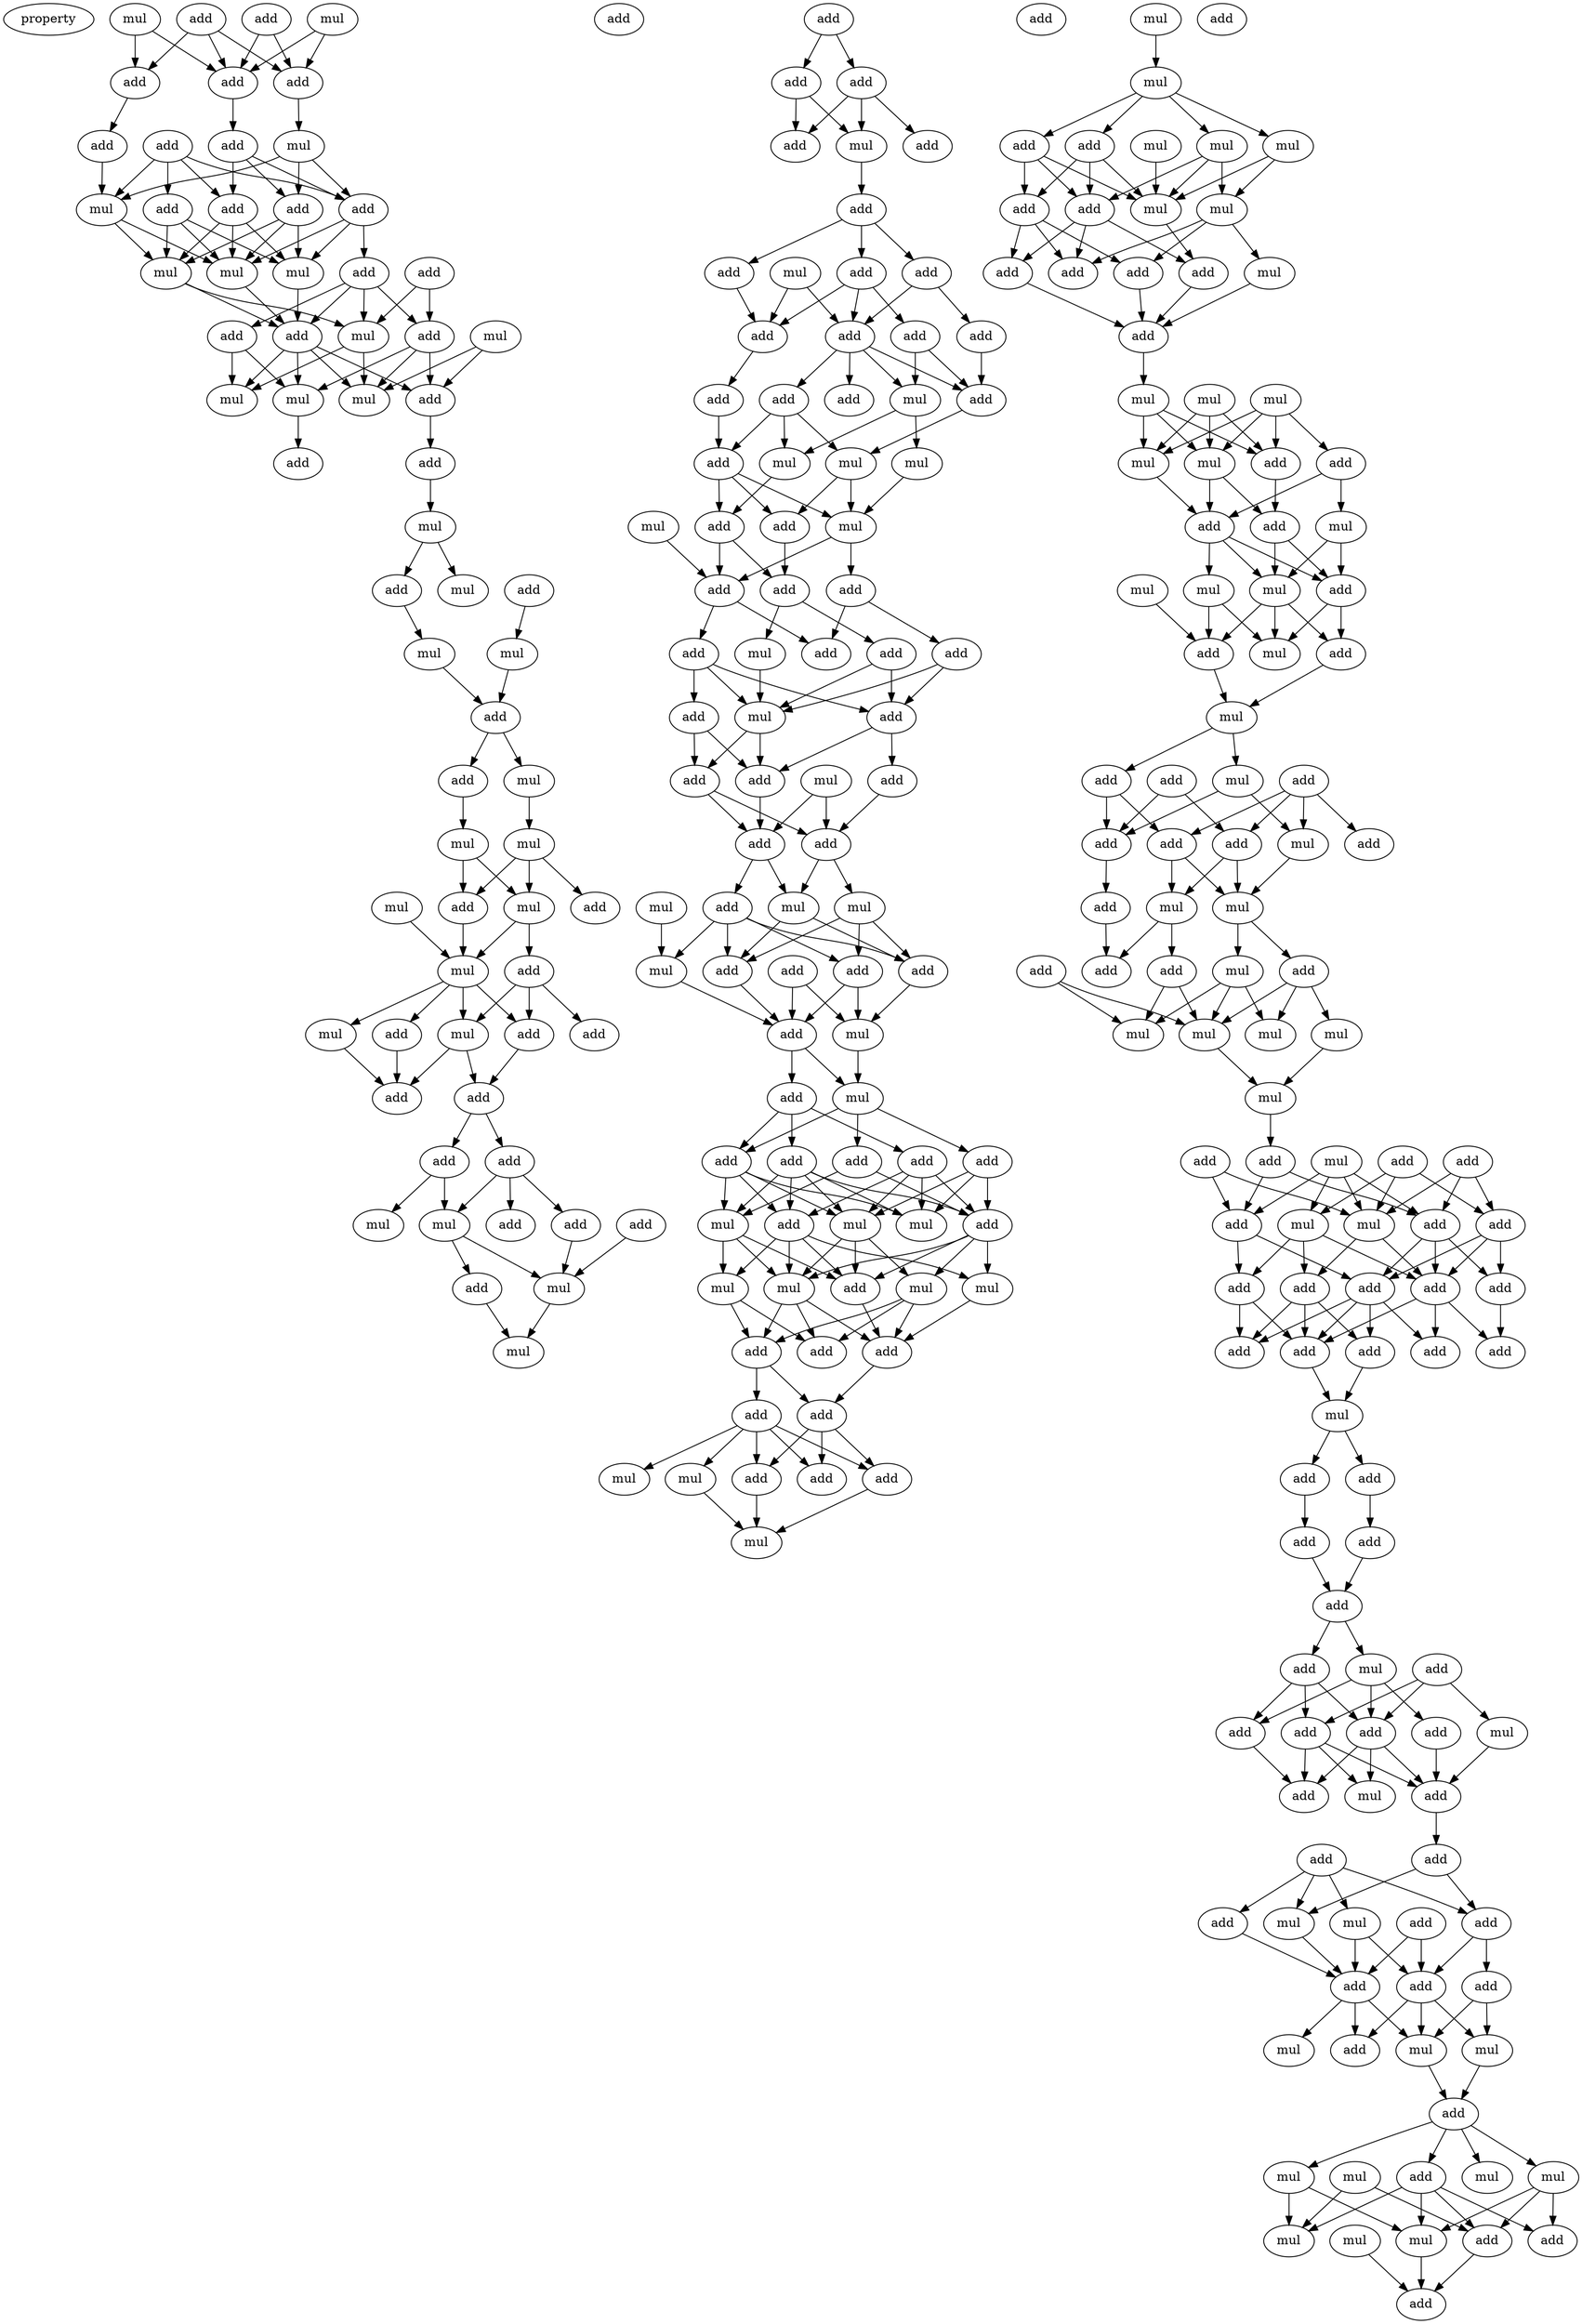 digraph {
    node [fontcolor=black]
    property [mul=2,lf=1.0]
    0 [ label = add ];
    1 [ label = mul ];
    2 [ label = add ];
    3 [ label = mul ];
    4 [ label = add ];
    5 [ label = add ];
    6 [ label = add ];
    7 [ label = add ];
    8 [ label = add ];
    9 [ label = add ];
    10 [ label = mul ];
    11 [ label = add ];
    12 [ label = add ];
    13 [ label = mul ];
    14 [ label = add ];
    15 [ label = add ];
    16 [ label = mul ];
    17 [ label = add ];
    18 [ label = mul ];
    19 [ label = add ];
    20 [ label = mul ];
    21 [ label = add ];
    22 [ label = mul ];
    23 [ label = add ];
    24 [ label = add ];
    25 [ label = mul ];
    26 [ label = mul ];
    27 [ label = add ];
    28 [ label = mul ];
    29 [ label = mul ];
    30 [ label = add ];
    31 [ label = add ];
    32 [ label = mul ];
    33 [ label = mul ];
    34 [ label = add ];
    35 [ label = add ];
    36 [ label = add ];
    37 [ label = mul ];
    38 [ label = mul ];
    39 [ label = add ];
    40 [ label = add ];
    41 [ label = mul ];
    42 [ label = mul ];
    43 [ label = mul ];
    44 [ label = mul ];
    45 [ label = add ];
    46 [ label = add ];
    47 [ label = mul ];
    48 [ label = add ];
    49 [ label = mul ];
    50 [ label = add ];
    51 [ label = add ];
    52 [ label = add ];
    53 [ label = mul ];
    54 [ label = mul ];
    55 [ label = add ];
    56 [ label = add ];
    57 [ label = add ];
    58 [ label = add ];
    59 [ label = add ];
    60 [ label = add ];
    61 [ label = add ];
    62 [ label = mul ];
    63 [ label = mul ];
    64 [ label = add ];
    65 [ label = mul ];
    66 [ label = mul ];
    67 [ label = add ];
    68 [ label = add ];
    69 [ label = add ];
    70 [ label = add ];
    71 [ label = add ];
    72 [ label = mul ];
    73 [ label = add ];
    74 [ label = add ];
    75 [ label = mul ];
    76 [ label = add ];
    77 [ label = add ];
    78 [ label = add ];
    79 [ label = add ];
    80 [ label = add ];
    81 [ label = add ];
    82 [ label = add ];
    83 [ label = add ];
    84 [ label = add ];
    85 [ label = mul ];
    86 [ label = add ];
    87 [ label = mul ];
    88 [ label = mul ];
    89 [ label = mul ];
    90 [ label = add ];
    91 [ label = add ];
    92 [ label = mul ];
    93 [ label = add ];
    94 [ label = mul ];
    95 [ label = add ];
    96 [ label = add ];
    97 [ label = add ];
    98 [ label = mul ];
    99 [ label = add ];
    100 [ label = add ];
    101 [ label = add ];
    102 [ label = add ];
    103 [ label = add ];
    104 [ label = add ];
    105 [ label = mul ];
    106 [ label = mul ];
    107 [ label = add ];
    108 [ label = add ];
    109 [ label = add ];
    110 [ label = add ];
    111 [ label = add ];
    112 [ label = mul ];
    113 [ label = add ];
    114 [ label = mul ];
    115 [ label = mul ];
    116 [ label = mul ];
    117 [ label = add ];
    118 [ label = add ];
    119 [ label = add ];
    120 [ label = add ];
    121 [ label = mul ];
    122 [ label = add ];
    123 [ label = mul ];
    124 [ label = add ];
    125 [ label = add ];
    126 [ label = add ];
    127 [ label = add ];
    128 [ label = add ];
    129 [ label = add ];
    130 [ label = add ];
    131 [ label = mul ];
    132 [ label = mul ];
    133 [ label = mul ];
    134 [ label = add ];
    135 [ label = add ];
    136 [ label = mul ];
    137 [ label = add ];
    138 [ label = mul ];
    139 [ label = mul ];
    140 [ label = mul ];
    141 [ label = add ];
    142 [ label = add ];
    143 [ label = add ];
    144 [ label = add ];
    145 [ label = add ];
    146 [ label = mul ];
    147 [ label = add ];
    148 [ label = add ];
    149 [ label = mul ];
    150 [ label = add ];
    151 [ label = mul ];
    152 [ label = mul ];
    153 [ label = mul ];
    154 [ label = mul ];
    155 [ label = add ];
    156 [ label = mul ];
    157 [ label = add ];
    158 [ label = mul ];
    159 [ label = add ];
    160 [ label = mul ];
    161 [ label = add ];
    162 [ label = mul ];
    163 [ label = add ];
    164 [ label = add ];
    165 [ label = mul ];
    166 [ label = add ];
    167 [ label = add ];
    168 [ label = add ];
    169 [ label = mul ];
    170 [ label = mul ];
    171 [ label = mul ];
    172 [ label = mul ];
    173 [ label = add ];
    174 [ label = mul ];
    175 [ label = add ];
    176 [ label = mul ];
    177 [ label = add ];
    178 [ label = add ];
    179 [ label = mul ];
    180 [ label = mul ];
    181 [ label = add ];
    182 [ label = mul ];
    183 [ label = mul ];
    184 [ label = add ];
    185 [ label = add ];
    186 [ label = mul ];
    187 [ label = mul ];
    188 [ label = add ];
    189 [ label = add ];
    190 [ label = add ];
    191 [ label = add ];
    192 [ label = add ];
    193 [ label = mul ];
    194 [ label = add ];
    195 [ label = add ];
    196 [ label = add ];
    197 [ label = mul ];
    198 [ label = mul ];
    199 [ label = add ];
    200 [ label = add ];
    201 [ label = add ];
    202 [ label = add ];
    203 [ label = mul ];
    204 [ label = mul ];
    205 [ label = mul ];
    206 [ label = mul ];
    207 [ label = mul ];
    208 [ label = mul ];
    209 [ label = add ];
    210 [ label = add ];
    211 [ label = mul ];
    212 [ label = add ];
    213 [ label = add ];
    214 [ label = add ];
    215 [ label = add ];
    216 [ label = mul ];
    217 [ label = add ];
    218 [ label = mul ];
    219 [ label = add ];
    220 [ label = add ];
    221 [ label = add ];
    222 [ label = add ];
    223 [ label = add ];
    224 [ label = add ];
    225 [ label = add ];
    226 [ label = add ];
    227 [ label = add ];
    228 [ label = add ];
    229 [ label = mul ];
    230 [ label = add ];
    231 [ label = add ];
    232 [ label = add ];
    233 [ label = add ];
    234 [ label = add ];
    235 [ label = mul ];
    236 [ label = add ];
    237 [ label = add ];
    238 [ label = add ];
    239 [ label = mul ];
    240 [ label = add ];
    241 [ label = add ];
    242 [ label = add ];
    243 [ label = mul ];
    244 [ label = add ];
    245 [ label = add ];
    246 [ label = add ];
    247 [ label = add ];
    248 [ label = add ];
    249 [ label = add ];
    250 [ label = add ];
    251 [ label = mul ];
    252 [ label = mul ];
    253 [ label = add ];
    254 [ label = add ];
    255 [ label = add ];
    256 [ label = add ];
    257 [ label = add ];
    258 [ label = mul ];
    259 [ label = mul ];
    260 [ label = mul ];
    261 [ label = add ];
    262 [ label = add ];
    263 [ label = mul ];
    264 [ label = mul ];
    265 [ label = mul ];
    266 [ label = mul ];
    267 [ label = add ];
    268 [ label = add ];
    269 [ label = mul ];
    270 [ label = mul ];
    271 [ label = mul ];
    272 [ label = add ];
    0 -> 4 [ name = 0 ];
    0 -> 5 [ name = 1 ];
    0 -> 6 [ name = 2 ];
    1 -> 4 [ name = 3 ];
    1 -> 5 [ name = 4 ];
    2 -> 4 [ name = 5 ];
    2 -> 5 [ name = 6 ];
    3 -> 5 [ name = 7 ];
    3 -> 6 [ name = 8 ];
    4 -> 10 [ name = 9 ];
    5 -> 9 [ name = 10 ];
    6 -> 8 [ name = 11 ];
    7 -> 11 [ name = 12 ];
    7 -> 12 [ name = 13 ];
    7 -> 13 [ name = 14 ];
    7 -> 14 [ name = 15 ];
    8 -> 13 [ name = 16 ];
    9 -> 12 [ name = 17 ];
    9 -> 14 [ name = 18 ];
    9 -> 15 [ name = 19 ];
    10 -> 13 [ name = 20 ];
    10 -> 14 [ name = 21 ];
    10 -> 15 [ name = 22 ];
    11 -> 16 [ name = 23 ];
    11 -> 18 [ name = 24 ];
    11 -> 20 [ name = 25 ];
    12 -> 16 [ name = 26 ];
    12 -> 18 [ name = 27 ];
    12 -> 20 [ name = 28 ];
    13 -> 18 [ name = 29 ];
    13 -> 20 [ name = 30 ];
    14 -> 16 [ name = 31 ];
    14 -> 17 [ name = 32 ];
    14 -> 20 [ name = 33 ];
    15 -> 16 [ name = 34 ];
    15 -> 18 [ name = 35 ];
    15 -> 20 [ name = 36 ];
    16 -> 21 [ name = 37 ];
    17 -> 21 [ name = 38 ];
    17 -> 23 [ name = 39 ];
    17 -> 24 [ name = 40 ];
    17 -> 25 [ name = 41 ];
    18 -> 21 [ name = 42 ];
    18 -> 25 [ name = 43 ];
    19 -> 23 [ name = 44 ];
    19 -> 25 [ name = 45 ];
    20 -> 21 [ name = 46 ];
    21 -> 26 [ name = 47 ];
    21 -> 27 [ name = 48 ];
    21 -> 28 [ name = 49 ];
    21 -> 29 [ name = 50 ];
    22 -> 27 [ name = 51 ];
    22 -> 28 [ name = 52 ];
    23 -> 26 [ name = 53 ];
    23 -> 27 [ name = 54 ];
    23 -> 28 [ name = 55 ];
    24 -> 26 [ name = 56 ];
    24 -> 29 [ name = 57 ];
    25 -> 28 [ name = 58 ];
    25 -> 29 [ name = 59 ];
    26 -> 30 [ name = 60 ];
    27 -> 31 [ name = 61 ];
    31 -> 32 [ name = 62 ];
    32 -> 33 [ name = 63 ];
    32 -> 34 [ name = 64 ];
    34 -> 37 [ name = 65 ];
    35 -> 38 [ name = 66 ];
    37 -> 39 [ name = 67 ];
    38 -> 39 [ name = 68 ];
    39 -> 40 [ name = 69 ];
    39 -> 41 [ name = 70 ];
    40 -> 43 [ name = 71 ];
    41 -> 42 [ name = 72 ];
    42 -> 45 [ name = 73 ];
    42 -> 46 [ name = 74 ];
    42 -> 47 [ name = 75 ];
    43 -> 45 [ name = 76 ];
    43 -> 47 [ name = 77 ];
    44 -> 49 [ name = 78 ];
    45 -> 49 [ name = 79 ];
    47 -> 48 [ name = 80 ];
    47 -> 49 [ name = 81 ];
    48 -> 50 [ name = 82 ];
    48 -> 51 [ name = 83 ];
    48 -> 54 [ name = 84 ];
    49 -> 50 [ name = 85 ];
    49 -> 52 [ name = 86 ];
    49 -> 53 [ name = 87 ];
    49 -> 54 [ name = 88 ];
    50 -> 55 [ name = 89 ];
    52 -> 56 [ name = 90 ];
    53 -> 56 [ name = 91 ];
    54 -> 55 [ name = 92 ];
    54 -> 56 [ name = 93 ];
    55 -> 57 [ name = 94 ];
    55 -> 58 [ name = 95 ];
    57 -> 62 [ name = 96 ];
    57 -> 63 [ name = 97 ];
    58 -> 59 [ name = 98 ];
    58 -> 61 [ name = 99 ];
    58 -> 62 [ name = 100 ];
    60 -> 65 [ name = 101 ];
    61 -> 65 [ name = 102 ];
    62 -> 64 [ name = 103 ];
    62 -> 65 [ name = 104 ];
    64 -> 66 [ name = 105 ];
    65 -> 66 [ name = 106 ];
    67 -> 68 [ name = 107 ];
    67 -> 69 [ name = 108 ];
    68 -> 71 [ name = 109 ];
    68 -> 72 [ name = 110 ];
    69 -> 70 [ name = 111 ];
    69 -> 71 [ name = 112 ];
    69 -> 72 [ name = 113 ];
    72 -> 73 [ name = 114 ];
    73 -> 74 [ name = 115 ];
    73 -> 76 [ name = 116 ];
    73 -> 77 [ name = 117 ];
    74 -> 78 [ name = 118 ];
    74 -> 79 [ name = 119 ];
    74 -> 80 [ name = 120 ];
    75 -> 78 [ name = 121 ];
    75 -> 80 [ name = 122 ];
    76 -> 80 [ name = 123 ];
    76 -> 81 [ name = 124 ];
    77 -> 78 [ name = 125 ];
    78 -> 84 [ name = 126 ];
    79 -> 85 [ name = 127 ];
    79 -> 86 [ name = 128 ];
    80 -> 82 [ name = 129 ];
    80 -> 83 [ name = 130 ];
    80 -> 85 [ name = 131 ];
    80 -> 86 [ name = 132 ];
    81 -> 86 [ name = 133 ];
    83 -> 88 [ name = 134 ];
    83 -> 89 [ name = 135 ];
    83 -> 90 [ name = 136 ];
    84 -> 90 [ name = 137 ];
    85 -> 87 [ name = 138 ];
    85 -> 89 [ name = 139 ];
    86 -> 88 [ name = 140 ];
    87 -> 92 [ name = 141 ];
    88 -> 92 [ name = 142 ];
    88 -> 93 [ name = 143 ];
    89 -> 91 [ name = 144 ];
    90 -> 91 [ name = 145 ];
    90 -> 92 [ name = 146 ];
    90 -> 93 [ name = 147 ];
    91 -> 95 [ name = 148 ];
    91 -> 96 [ name = 149 ];
    92 -> 95 [ name = 150 ];
    92 -> 97 [ name = 151 ];
    93 -> 96 [ name = 152 ];
    94 -> 95 [ name = 153 ];
    95 -> 99 [ name = 154 ];
    95 -> 101 [ name = 155 ];
    96 -> 98 [ name = 156 ];
    96 -> 102 [ name = 157 ];
    97 -> 100 [ name = 158 ];
    97 -> 101 [ name = 159 ];
    98 -> 105 [ name = 160 ];
    99 -> 103 [ name = 161 ];
    99 -> 104 [ name = 162 ];
    99 -> 105 [ name = 163 ];
    100 -> 104 [ name = 164 ];
    100 -> 105 [ name = 165 ];
    102 -> 104 [ name = 166 ];
    102 -> 105 [ name = 167 ];
    103 -> 107 [ name = 168 ];
    103 -> 109 [ name = 169 ];
    104 -> 108 [ name = 170 ];
    104 -> 109 [ name = 171 ];
    105 -> 107 [ name = 172 ];
    105 -> 109 [ name = 173 ];
    106 -> 110 [ name = 174 ];
    106 -> 111 [ name = 175 ];
    107 -> 110 [ name = 176 ];
    107 -> 111 [ name = 177 ];
    108 -> 111 [ name = 178 ];
    109 -> 110 [ name = 179 ];
    110 -> 112 [ name = 180 ];
    110 -> 113 [ name = 181 ];
    111 -> 112 [ name = 182 ];
    111 -> 114 [ name = 183 ];
    112 -> 118 [ name = 184 ];
    112 -> 119 [ name = 185 ];
    113 -> 116 [ name = 186 ];
    113 -> 117 [ name = 187 ];
    113 -> 118 [ name = 188 ];
    113 -> 119 [ name = 189 ];
    114 -> 117 [ name = 190 ];
    114 -> 118 [ name = 191 ];
    114 -> 119 [ name = 192 ];
    115 -> 116 [ name = 193 ];
    116 -> 122 [ name = 194 ];
    117 -> 121 [ name = 195 ];
    117 -> 122 [ name = 196 ];
    118 -> 121 [ name = 197 ];
    119 -> 122 [ name = 198 ];
    120 -> 121 [ name = 199 ];
    120 -> 122 [ name = 200 ];
    121 -> 123 [ name = 201 ];
    122 -> 123 [ name = 202 ];
    122 -> 124 [ name = 203 ];
    123 -> 126 [ name = 204 ];
    123 -> 127 [ name = 205 ];
    123 -> 129 [ name = 206 ];
    124 -> 127 [ name = 207 ];
    124 -> 128 [ name = 208 ];
    124 -> 130 [ name = 209 ];
    126 -> 131 [ name = 210 ];
    126 -> 132 [ name = 211 ];
    126 -> 135 [ name = 212 ];
    127 -> 131 [ name = 213 ];
    127 -> 132 [ name = 214 ];
    127 -> 133 [ name = 215 ];
    127 -> 134 [ name = 216 ];
    128 -> 131 [ name = 217 ];
    128 -> 132 [ name = 218 ];
    128 -> 134 [ name = 219 ];
    128 -> 135 [ name = 220 ];
    129 -> 133 [ name = 221 ];
    129 -> 135 [ name = 222 ];
    130 -> 131 [ name = 223 ];
    130 -> 132 [ name = 224 ];
    130 -> 133 [ name = 225 ];
    130 -> 134 [ name = 226 ];
    130 -> 135 [ name = 227 ];
    132 -> 136 [ name = 228 ];
    132 -> 137 [ name = 229 ];
    132 -> 140 [ name = 230 ];
    133 -> 136 [ name = 231 ];
    133 -> 137 [ name = 232 ];
    133 -> 139 [ name = 233 ];
    134 -> 136 [ name = 234 ];
    134 -> 137 [ name = 235 ];
    134 -> 138 [ name = 236 ];
    134 -> 139 [ name = 237 ];
    135 -> 136 [ name = 238 ];
    135 -> 137 [ name = 239 ];
    135 -> 138 [ name = 240 ];
    135 -> 140 [ name = 241 ];
    136 -> 141 [ name = 242 ];
    136 -> 142 [ name = 243 ];
    136 -> 143 [ name = 244 ];
    137 -> 141 [ name = 245 ];
    138 -> 141 [ name = 246 ];
    139 -> 142 [ name = 247 ];
    139 -> 143 [ name = 248 ];
    140 -> 141 [ name = 249 ];
    140 -> 142 [ name = 250 ];
    140 -> 143 [ name = 251 ];
    141 -> 144 [ name = 252 ];
    143 -> 144 [ name = 253 ];
    143 -> 145 [ name = 254 ];
    144 -> 147 [ name = 255 ];
    144 -> 148 [ name = 256 ];
    144 -> 150 [ name = 257 ];
    145 -> 146 [ name = 258 ];
    145 -> 147 [ name = 259 ];
    145 -> 148 [ name = 260 ];
    145 -> 149 [ name = 261 ];
    145 -> 150 [ name = 262 ];
    146 -> 151 [ name = 263 ];
    147 -> 151 [ name = 264 ];
    150 -> 151 [ name = 265 ];
    152 -> 153 [ name = 266 ];
    153 -> 154 [ name = 267 ];
    153 -> 155 [ name = 268 ];
    153 -> 157 [ name = 269 ];
    153 -> 158 [ name = 270 ];
    154 -> 160 [ name = 271 ];
    154 -> 161 [ name = 272 ];
    154 -> 162 [ name = 273 ];
    155 -> 159 [ name = 274 ];
    155 -> 161 [ name = 275 ];
    155 -> 162 [ name = 276 ];
    156 -> 162 [ name = 277 ];
    157 -> 159 [ name = 278 ];
    157 -> 161 [ name = 279 ];
    157 -> 162 [ name = 280 ];
    158 -> 160 [ name = 281 ];
    158 -> 162 [ name = 282 ];
    159 -> 163 [ name = 283 ];
    159 -> 166 [ name = 284 ];
    159 -> 167 [ name = 285 ];
    160 -> 163 [ name = 286 ];
    160 -> 165 [ name = 287 ];
    160 -> 166 [ name = 288 ];
    161 -> 164 [ name = 289 ];
    161 -> 166 [ name = 290 ];
    161 -> 167 [ name = 291 ];
    162 -> 164 [ name = 292 ];
    163 -> 168 [ name = 293 ];
    164 -> 168 [ name = 294 ];
    165 -> 168 [ name = 295 ];
    167 -> 168 [ name = 296 ];
    168 -> 169 [ name = 297 ];
    169 -> 172 [ name = 298 ];
    169 -> 174 [ name = 299 ];
    169 -> 175 [ name = 300 ];
    170 -> 172 [ name = 301 ];
    170 -> 173 [ name = 302 ];
    170 -> 174 [ name = 303 ];
    170 -> 175 [ name = 304 ];
    171 -> 172 [ name = 305 ];
    171 -> 174 [ name = 306 ];
    171 -> 175 [ name = 307 ];
    172 -> 177 [ name = 308 ];
    172 -> 178 [ name = 309 ];
    173 -> 176 [ name = 310 ];
    173 -> 178 [ name = 311 ];
    174 -> 178 [ name = 312 ];
    175 -> 177 [ name = 313 ];
    176 -> 179 [ name = 314 ];
    176 -> 181 [ name = 315 ];
    177 -> 179 [ name = 316 ];
    177 -> 181 [ name = 317 ];
    178 -> 179 [ name = 318 ];
    178 -> 181 [ name = 319 ];
    178 -> 182 [ name = 320 ];
    179 -> 183 [ name = 321 ];
    179 -> 184 [ name = 322 ];
    179 -> 185 [ name = 323 ];
    180 -> 184 [ name = 324 ];
    181 -> 183 [ name = 325 ];
    181 -> 185 [ name = 326 ];
    182 -> 183 [ name = 327 ];
    182 -> 184 [ name = 328 ];
    184 -> 186 [ name = 329 ];
    185 -> 186 [ name = 330 ];
    186 -> 187 [ name = 331 ];
    186 -> 190 [ name = 332 ];
    187 -> 193 [ name = 333 ];
    187 -> 194 [ name = 334 ];
    188 -> 191 [ name = 335 ];
    188 -> 194 [ name = 336 ];
    189 -> 191 [ name = 337 ];
    189 -> 192 [ name = 338 ];
    189 -> 193 [ name = 339 ];
    189 -> 195 [ name = 340 ];
    190 -> 192 [ name = 341 ];
    190 -> 194 [ name = 342 ];
    191 -> 197 [ name = 343 ];
    191 -> 198 [ name = 344 ];
    192 -> 197 [ name = 345 ];
    192 -> 198 [ name = 346 ];
    193 -> 197 [ name = 347 ];
    194 -> 196 [ name = 348 ];
    196 -> 199 [ name = 349 ];
    197 -> 200 [ name = 350 ];
    197 -> 203 [ name = 351 ];
    198 -> 199 [ name = 352 ];
    198 -> 202 [ name = 353 ];
    200 -> 204 [ name = 354 ];
    200 -> 206 [ name = 355 ];
    200 -> 207 [ name = 356 ];
    201 -> 204 [ name = 357 ];
    201 -> 205 [ name = 358 ];
    202 -> 204 [ name = 359 ];
    202 -> 205 [ name = 360 ];
    203 -> 204 [ name = 361 ];
    203 -> 205 [ name = 362 ];
    203 -> 206 [ name = 363 ];
    204 -> 208 [ name = 364 ];
    207 -> 208 [ name = 365 ];
    208 -> 210 [ name = 366 ];
    209 -> 214 [ name = 367 ];
    209 -> 216 [ name = 368 ];
    210 -> 214 [ name = 369 ];
    210 -> 215 [ name = 370 ];
    211 -> 214 [ name = 371 ];
    211 -> 215 [ name = 372 ];
    211 -> 216 [ name = 373 ];
    211 -> 218 [ name = 374 ];
    212 -> 215 [ name = 375 ];
    212 -> 216 [ name = 376 ];
    212 -> 217 [ name = 377 ];
    213 -> 216 [ name = 378 ];
    213 -> 217 [ name = 379 ];
    213 -> 218 [ name = 380 ];
    214 -> 219 [ name = 381 ];
    214 -> 220 [ name = 382 ];
    215 -> 220 [ name = 383 ];
    215 -> 221 [ name = 384 ];
    215 -> 222 [ name = 385 ];
    216 -> 221 [ name = 386 ];
    216 -> 223 [ name = 387 ];
    217 -> 220 [ name = 388 ];
    217 -> 221 [ name = 389 ];
    217 -> 222 [ name = 390 ];
    218 -> 219 [ name = 391 ];
    218 -> 221 [ name = 392 ];
    218 -> 223 [ name = 393 ];
    219 -> 226 [ name = 394 ];
    219 -> 228 [ name = 395 ];
    220 -> 224 [ name = 396 ];
    220 -> 225 [ name = 397 ];
    220 -> 226 [ name = 398 ];
    220 -> 228 [ name = 399 ];
    221 -> 224 [ name = 400 ];
    221 -> 226 [ name = 401 ];
    221 -> 227 [ name = 402 ];
    222 -> 227 [ name = 403 ];
    223 -> 225 [ name = 404 ];
    223 -> 226 [ name = 405 ];
    223 -> 228 [ name = 406 ];
    225 -> 229 [ name = 407 ];
    226 -> 229 [ name = 408 ];
    229 -> 230 [ name = 409 ];
    229 -> 231 [ name = 410 ];
    230 -> 233 [ name = 411 ];
    231 -> 232 [ name = 412 ];
    232 -> 234 [ name = 413 ];
    233 -> 234 [ name = 414 ];
    234 -> 235 [ name = 415 ];
    234 -> 237 [ name = 416 ];
    235 -> 238 [ name = 417 ];
    235 -> 240 [ name = 418 ];
    235 -> 241 [ name = 419 ];
    236 -> 239 [ name = 420 ];
    236 -> 241 [ name = 421 ];
    236 -> 242 [ name = 422 ];
    237 -> 240 [ name = 423 ];
    237 -> 241 [ name = 424 ];
    237 -> 242 [ name = 425 ];
    238 -> 245 [ name = 426 ];
    239 -> 245 [ name = 427 ];
    240 -> 244 [ name = 428 ];
    241 -> 243 [ name = 429 ];
    241 -> 244 [ name = 430 ];
    241 -> 245 [ name = 431 ];
    242 -> 243 [ name = 432 ];
    242 -> 244 [ name = 433 ];
    242 -> 245 [ name = 434 ];
    245 -> 247 [ name = 435 ];
    246 -> 249 [ name = 436 ];
    246 -> 250 [ name = 437 ];
    246 -> 251 [ name = 438 ];
    246 -> 252 [ name = 439 ];
    247 -> 249 [ name = 440 ];
    247 -> 252 [ name = 441 ];
    248 -> 253 [ name = 442 ];
    248 -> 254 [ name = 443 ];
    249 -> 253 [ name = 444 ];
    249 -> 255 [ name = 445 ];
    250 -> 254 [ name = 446 ];
    251 -> 253 [ name = 447 ];
    251 -> 254 [ name = 448 ];
    252 -> 254 [ name = 449 ];
    253 -> 257 [ name = 450 ];
    253 -> 258 [ name = 451 ];
    253 -> 260 [ name = 452 ];
    254 -> 257 [ name = 453 ];
    254 -> 259 [ name = 454 ];
    254 -> 260 [ name = 455 ];
    255 -> 258 [ name = 456 ];
    255 -> 260 [ name = 457 ];
    258 -> 261 [ name = 458 ];
    260 -> 261 [ name = 459 ];
    261 -> 262 [ name = 460 ];
    261 -> 263 [ name = 461 ];
    261 -> 264 [ name = 462 ];
    261 -> 265 [ name = 463 ];
    262 -> 267 [ name = 464 ];
    262 -> 268 [ name = 465 ];
    262 -> 269 [ name = 466 ];
    262 -> 270 [ name = 467 ];
    263 -> 269 [ name = 468 ];
    263 -> 270 [ name = 469 ];
    264 -> 267 [ name = 470 ];
    264 -> 268 [ name = 471 ];
    264 -> 270 [ name = 472 ];
    266 -> 268 [ name = 473 ];
    266 -> 269 [ name = 474 ];
    268 -> 272 [ name = 475 ];
    270 -> 272 [ name = 476 ];
    271 -> 272 [ name = 477 ];
}
